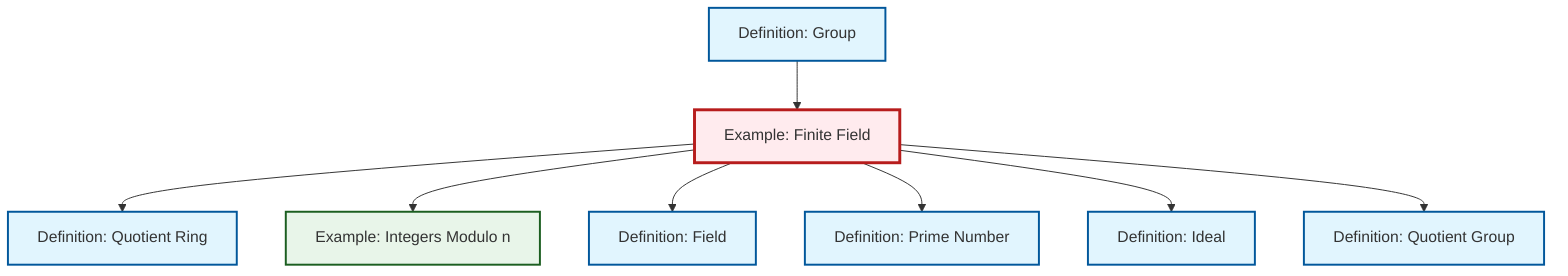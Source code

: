 graph TD
    classDef definition fill:#e1f5fe,stroke:#01579b,stroke-width:2px
    classDef theorem fill:#f3e5f5,stroke:#4a148c,stroke-width:2px
    classDef axiom fill:#fff3e0,stroke:#e65100,stroke-width:2px
    classDef example fill:#e8f5e9,stroke:#1b5e20,stroke-width:2px
    classDef current fill:#ffebee,stroke:#b71c1c,stroke-width:3px
    ex-finite-field["Example: Finite Field"]:::example
    ex-quotient-integers-mod-n["Example: Integers Modulo n"]:::example
    def-quotient-group["Definition: Quotient Group"]:::definition
    def-prime["Definition: Prime Number"]:::definition
    def-quotient-ring["Definition: Quotient Ring"]:::definition
    def-ideal["Definition: Ideal"]:::definition
    def-group["Definition: Group"]:::definition
    def-field["Definition: Field"]:::definition
    ex-finite-field --> def-quotient-ring
    ex-finite-field --> ex-quotient-integers-mod-n
    ex-finite-field --> def-field
    ex-finite-field --> def-prime
    ex-finite-field --> def-ideal
    ex-finite-field --> def-quotient-group
    def-group --> ex-finite-field
    class ex-finite-field current
